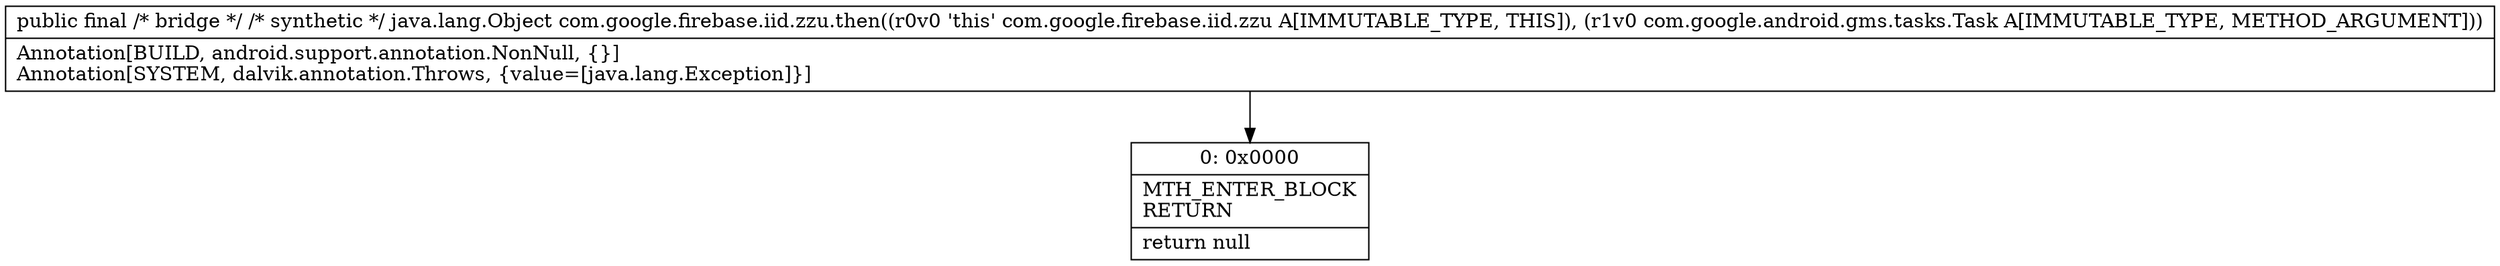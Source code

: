 digraph "CFG forcom.google.firebase.iid.zzu.then(Lcom\/google\/android\/gms\/tasks\/Task;)Ljava\/lang\/Object;" {
Node_0 [shape=record,label="{0\:\ 0x0000|MTH_ENTER_BLOCK\lRETURN\l|return null\l}"];
MethodNode[shape=record,label="{public final \/* bridge *\/ \/* synthetic *\/ java.lang.Object com.google.firebase.iid.zzu.then((r0v0 'this' com.google.firebase.iid.zzu A[IMMUTABLE_TYPE, THIS]), (r1v0 com.google.android.gms.tasks.Task A[IMMUTABLE_TYPE, METHOD_ARGUMENT]))  | Annotation[BUILD, android.support.annotation.NonNull, \{\}]\lAnnotation[SYSTEM, dalvik.annotation.Throws, \{value=[java.lang.Exception]\}]\l}"];
MethodNode -> Node_0;
}

